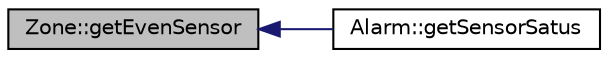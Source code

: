 digraph "Zone::getEvenSensor"
{
  edge [fontname="Helvetica",fontsize="10",labelfontname="Helvetica",labelfontsize="10"];
  node [fontname="Helvetica",fontsize="10",shape=record];
  rankdir="LR";
  Node8 [label="Zone::getEvenSensor",height=0.2,width=0.4,color="black", fillcolor="grey75", style="filled", fontcolor="black"];
  Node8 -> Node9 [dir="back",color="midnightblue",fontsize="10",style="solid",fontname="Helvetica"];
  Node9 [label="Alarm::getSensorSatus",height=0.2,width=0.4,color="black", fillcolor="white", style="filled",URL="$class_alarm.html#ad7781f5f9819e345dc045e9b6857fcd8",tooltip="Get the Sensor Satus object. "];
}
